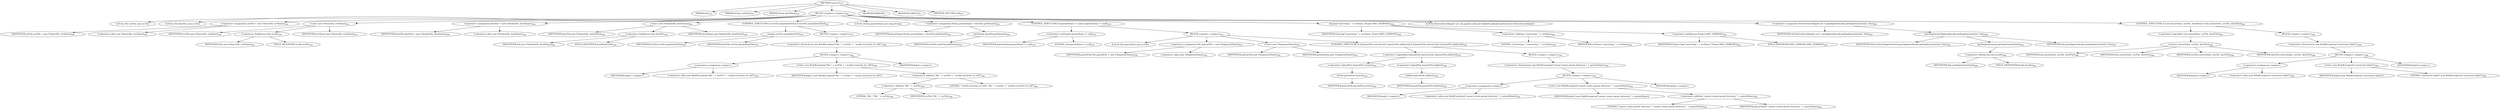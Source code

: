 digraph "convert" {  
"494" [label = <(METHOD,convert)<SUB>237</SUB>> ]
"38" [label = <(PARAM,this)<SUB>237</SUB>> ]
"495" [label = <(PARAM,String srcName)<SUB>237</SUB>> ]
"496" [label = <(PARAM,String destName)<SUB>237</SUB>> ]
"497" [label = <(BLOCK,&lt;empty&gt;,&lt;empty&gt;)<SUB>238</SUB>> ]
"32" [label = <(LOCAL,File srcFile: java.io.File)> ]
"34" [label = <(LOCAL,File destFile: java.io.File)> ]
"498" [label = <(&lt;operator&gt;.assignment,srcFile = new File(srcDir, srcName))<SUB>243</SUB>> ]
"499" [label = <(IDENTIFIER,srcFile,srcFile = new File(srcDir, srcName))<SUB>243</SUB>> ]
"500" [label = <(&lt;operator&gt;.alloc,new File(srcDir, srcName))<SUB>243</SUB>> ]
"501" [label = <(&lt;init&gt;,new File(srcDir, srcName))<SUB>243</SUB>> ]
"31" [label = <(IDENTIFIER,srcFile,new File(srcDir, srcName))<SUB>243</SUB>> ]
"502" [label = <(&lt;operator&gt;.fieldAccess,this.srcDir)<SUB>243</SUB>> ]
"503" [label = <(IDENTIFIER,this,new File(srcDir, srcName))<SUB>243</SUB>> ]
"504" [label = <(FIELD_IDENTIFIER,srcDir,srcDir)<SUB>243</SUB>> ]
"505" [label = <(IDENTIFIER,srcName,new File(srcDir, srcName))<SUB>243</SUB>> ]
"506" [label = <(&lt;operator&gt;.assignment,destFile = new File(destDir, destName))<SUB>244</SUB>> ]
"507" [label = <(IDENTIFIER,destFile,destFile = new File(destDir, destName))<SUB>244</SUB>> ]
"508" [label = <(&lt;operator&gt;.alloc,new File(destDir, destName))<SUB>244</SUB>> ]
"509" [label = <(&lt;init&gt;,new File(destDir, destName))<SUB>244</SUB>> ]
"33" [label = <(IDENTIFIER,destFile,new File(destDir, destName))<SUB>244</SUB>> ]
"510" [label = <(&lt;operator&gt;.fieldAccess,this.destDir)<SUB>244</SUB>> ]
"511" [label = <(IDENTIFIER,this,new File(destDir, destName))<SUB>244</SUB>> ]
"512" [label = <(FIELD_IDENTIFIER,destDir,destDir)<SUB>244</SUB>> ]
"513" [label = <(IDENTIFIER,destName,new File(destDir, destName))<SUB>244</SUB>> ]
"514" [label = <(CONTROL_STRUCTURE,if (srcFile.equals(destFile)),if (srcFile.equals(destFile)))<SUB>247</SUB>> ]
"515" [label = <(equals,srcFile.equals(destFile))<SUB>247</SUB>> ]
"516" [label = <(IDENTIFIER,srcFile,srcFile.equals(destFile))<SUB>247</SUB>> ]
"517" [label = <(IDENTIFIER,destFile,srcFile.equals(destFile))<SUB>247</SUB>> ]
"518" [label = <(BLOCK,&lt;empty&gt;,&lt;empty&gt;)<SUB>247</SUB>> ]
"519" [label = <(&lt;operator&gt;.throw,throw new BuildException(&quot;file &quot; + srcFile + &quot; would overwrite its self&quot;);)<SUB>248</SUB>> ]
"520" [label = <(BLOCK,&lt;empty&gt;,&lt;empty&gt;)<SUB>248</SUB>> ]
"521" [label = <(&lt;operator&gt;.assignment,&lt;empty&gt;)> ]
"522" [label = <(IDENTIFIER,$obj11,&lt;empty&gt;)> ]
"523" [label = <(&lt;operator&gt;.alloc,new BuildException(&quot;file &quot; + srcFile + &quot; would overwrite its self&quot;))<SUB>248</SUB>> ]
"524" [label = <(&lt;init&gt;,new BuildException(&quot;file &quot; + srcFile + &quot; would overwrite its self&quot;))<SUB>248</SUB>> ]
"525" [label = <(IDENTIFIER,$obj11,new BuildException(&quot;file &quot; + srcFile + &quot; would overwrite its self&quot;))> ]
"526" [label = <(&lt;operator&gt;.addition,&quot;file &quot; + srcFile + &quot; would overwrite its self&quot;)<SUB>248</SUB>> ]
"527" [label = <(&lt;operator&gt;.addition,&quot;file &quot; + srcFile)<SUB>248</SUB>> ]
"528" [label = <(LITERAL,&quot;file &quot;,&quot;file &quot; + srcFile)<SUB>248</SUB>> ]
"529" [label = <(IDENTIFIER,srcFile,&quot;file &quot; + srcFile)<SUB>248</SUB>> ]
"530" [label = <(LITERAL,&quot; would overwrite its self&quot;,&quot;file &quot; + srcFile + &quot; would overwrite its self&quot;)<SUB>249</SUB>> ]
"531" [label = <(IDENTIFIER,$obj11,&lt;empty&gt;)> ]
"532" [label = <(LOCAL,String parentName: java.lang.String)> ]
"533" [label = <(&lt;operator&gt;.assignment,String parentName = destFile.getParent())<SUB>254</SUB>> ]
"534" [label = <(IDENTIFIER,parentName,String parentName = destFile.getParent())<SUB>254</SUB>> ]
"535" [label = <(getParent,destFile.getParent())<SUB>254</SUB>> ]
"536" [label = <(IDENTIFIER,destFile,destFile.getParent())<SUB>254</SUB>> ]
"537" [label = <(CONTROL_STRUCTURE,if (parentName != null),if (parentName != null))<SUB>255</SUB>> ]
"538" [label = <(&lt;operator&gt;.notEquals,parentName != null)<SUB>255</SUB>> ]
"539" [label = <(IDENTIFIER,parentName,parentName != null)<SUB>255</SUB>> ]
"540" [label = <(LITERAL,null,parentName != null)<SUB>255</SUB>> ]
"541" [label = <(BLOCK,&lt;empty&gt;,&lt;empty&gt;)<SUB>255</SUB>> ]
"36" [label = <(LOCAL,File parentFile: java.io.File)> ]
"542" [label = <(&lt;operator&gt;.assignment,File parentFile = new File(parentName))<SUB>256</SUB>> ]
"543" [label = <(IDENTIFIER,parentFile,File parentFile = new File(parentName))<SUB>256</SUB>> ]
"544" [label = <(&lt;operator&gt;.alloc,new File(parentName))<SUB>256</SUB>> ]
"545" [label = <(&lt;init&gt;,new File(parentName))<SUB>256</SUB>> ]
"35" [label = <(IDENTIFIER,parentFile,new File(parentName))<SUB>256</SUB>> ]
"546" [label = <(IDENTIFIER,parentName,new File(parentName))<SUB>256</SUB>> ]
"547" [label = <(CONTROL_STRUCTURE,if ((!parentFile.exists()) &amp;&amp; (!parentFile.mkdirs())),if ((!parentFile.exists()) &amp;&amp; (!parentFile.mkdirs())))<SUB>258</SUB>> ]
"548" [label = <(&lt;operator&gt;.logicalAnd,(!parentFile.exists()) &amp;&amp; (!parentFile.mkdirs()))<SUB>258</SUB>> ]
"549" [label = <(&lt;operator&gt;.logicalNot,!parentFile.exists())<SUB>258</SUB>> ]
"550" [label = <(exists,parentFile.exists())<SUB>258</SUB>> ]
"551" [label = <(IDENTIFIER,parentFile,parentFile.exists())<SUB>258</SUB>> ]
"552" [label = <(&lt;operator&gt;.logicalNot,!parentFile.mkdirs())<SUB>258</SUB>> ]
"553" [label = <(mkdirs,parentFile.mkdirs())<SUB>258</SUB>> ]
"554" [label = <(IDENTIFIER,parentFile,parentFile.mkdirs())<SUB>258</SUB>> ]
"555" [label = <(BLOCK,&lt;empty&gt;,&lt;empty&gt;)<SUB>258</SUB>> ]
"556" [label = <(&lt;operator&gt;.throw,throw new BuildException(&quot;cannot create parent directory &quot; + parentName);)<SUB>259</SUB>> ]
"557" [label = <(BLOCK,&lt;empty&gt;,&lt;empty&gt;)<SUB>259</SUB>> ]
"558" [label = <(&lt;operator&gt;.assignment,&lt;empty&gt;)> ]
"559" [label = <(IDENTIFIER,$obj13,&lt;empty&gt;)> ]
"560" [label = <(&lt;operator&gt;.alloc,new BuildException(&quot;cannot create parent directory &quot; + parentName))<SUB>259</SUB>> ]
"561" [label = <(&lt;init&gt;,new BuildException(&quot;cannot create parent directory &quot; + parentName))<SUB>259</SUB>> ]
"562" [label = <(IDENTIFIER,$obj13,new BuildException(&quot;cannot create parent directory &quot; + parentName))> ]
"563" [label = <(&lt;operator&gt;.addition,&quot;cannot create parent directory &quot; + parentName)<SUB>259</SUB>> ]
"564" [label = <(LITERAL,&quot;cannot create parent directory &quot;,&quot;cannot create parent directory &quot; + parentName)<SUB>259</SUB>> ]
"565" [label = <(IDENTIFIER,parentName,&quot;cannot create parent directory &quot; + parentName)<SUB>260</SUB>> ]
"566" [label = <(IDENTIFIER,$obj13,&lt;empty&gt;)> ]
"567" [label = <(log,log(&quot;converting &quot; + srcName, Project.MSG_VERBOSE))<SUB>264</SUB>> ]
"37" [label = <(IDENTIFIER,this,log(&quot;converting &quot; + srcName, Project.MSG_VERBOSE))<SUB>264</SUB>> ]
"568" [label = <(&lt;operator&gt;.addition,&quot;converting &quot; + srcName)<SUB>264</SUB>> ]
"569" [label = <(LITERAL,&quot;converting &quot;,&quot;converting &quot; + srcName)<SUB>264</SUB>> ]
"570" [label = <(IDENTIFIER,srcName,&quot;converting &quot; + srcName)<SUB>264</SUB>> ]
"571" [label = <(&lt;operator&gt;.fieldAccess,Project.MSG_VERBOSE)<SUB>264</SUB>> ]
"572" [label = <(IDENTIFIER,Project,log(&quot;converting &quot; + srcName, Project.MSG_VERBOSE))<SUB>264</SUB>> ]
"573" [label = <(FIELD_IDENTIFIER,MSG_VERBOSE,MSG_VERBOSE)<SUB>264</SUB>> ]
"574" [label = <(LOCAL,Native2AsciiAdapter ad: org.apache.tools.ant.taskdefs.optional.native2ascii.Native2AsciiAdapter)> ]
"575" [label = <(&lt;operator&gt;.assignment,Native2AsciiAdapter ad = getAdapter(facade.getImplementation(), this))<SUB>265</SUB>> ]
"576" [label = <(IDENTIFIER,ad,Native2AsciiAdapter ad = getAdapter(facade.getImplementation(), this))<SUB>265</SUB>> ]
"577" [label = <(getAdapter,getAdapter(facade.getImplementation(), this))<SUB>266</SUB>> ]
"578" [label = <(IDENTIFIER,Native2AsciiAdapterFactory,getAdapter(facade.getImplementation(), this))<SUB>266</SUB>> ]
"579" [label = <(getImplementation,getImplementation())<SUB>266</SUB>> ]
"580" [label = <(&lt;operator&gt;.fieldAccess,this.facade)<SUB>266</SUB>> ]
"581" [label = <(IDENTIFIER,this,getImplementation())<SUB>266</SUB>> ]
"582" [label = <(FIELD_IDENTIFIER,facade,facade)<SUB>266</SUB>> ]
"39" [label = <(IDENTIFIER,this,getAdapter(facade.getImplementation(), this))<SUB>267</SUB>> ]
"583" [label = <(CONTROL_STRUCTURE,if (!ad.convert(this, srcFile, destFile)),if (!ad.convert(this, srcFile, destFile)))<SUB>268</SUB>> ]
"584" [label = <(&lt;operator&gt;.logicalNot,!ad.convert(this, srcFile, destFile))<SUB>268</SUB>> ]
"585" [label = <(convert,convert(this, srcFile, destFile))<SUB>268</SUB>> ]
"586" [label = <(IDENTIFIER,ad,convert(this, srcFile, destFile))<SUB>268</SUB>> ]
"40" [label = <(IDENTIFIER,this,convert(this, srcFile, destFile))<SUB>268</SUB>> ]
"587" [label = <(IDENTIFIER,srcFile,convert(this, srcFile, destFile))<SUB>268</SUB>> ]
"588" [label = <(IDENTIFIER,destFile,convert(this, srcFile, destFile))<SUB>268</SUB>> ]
"589" [label = <(BLOCK,&lt;empty&gt;,&lt;empty&gt;)<SUB>268</SUB>> ]
"590" [label = <(&lt;operator&gt;.throw,throw new BuildException(&quot;conversion failed&quot;);)<SUB>269</SUB>> ]
"591" [label = <(BLOCK,&lt;empty&gt;,&lt;empty&gt;)<SUB>269</SUB>> ]
"592" [label = <(&lt;operator&gt;.assignment,&lt;empty&gt;)> ]
"593" [label = <(IDENTIFIER,$obj14,&lt;empty&gt;)> ]
"594" [label = <(&lt;operator&gt;.alloc,new BuildException(&quot;conversion failed&quot;))<SUB>269</SUB>> ]
"595" [label = <(&lt;init&gt;,new BuildException(&quot;conversion failed&quot;))<SUB>269</SUB>> ]
"596" [label = <(IDENTIFIER,$obj14,new BuildException(&quot;conversion failed&quot;))> ]
"597" [label = <(LITERAL,&quot;conversion failed&quot;,new BuildException(&quot;conversion failed&quot;))<SUB>269</SUB>> ]
"598" [label = <(IDENTIFIER,$obj14,&lt;empty&gt;)> ]
"599" [label = <(MODIFIER,PRIVATE)> ]
"600" [label = <(MODIFIER,VIRTUAL)> ]
"601" [label = <(METHOD_RETURN,void)<SUB>237</SUB>> ]
  "494" -> "38" 
  "494" -> "495" 
  "494" -> "496" 
  "494" -> "497" 
  "494" -> "599" 
  "494" -> "600" 
  "494" -> "601" 
  "497" -> "32" 
  "497" -> "34" 
  "497" -> "498" 
  "497" -> "501" 
  "497" -> "506" 
  "497" -> "509" 
  "497" -> "514" 
  "497" -> "532" 
  "497" -> "533" 
  "497" -> "537" 
  "497" -> "567" 
  "497" -> "574" 
  "497" -> "575" 
  "497" -> "583" 
  "498" -> "499" 
  "498" -> "500" 
  "501" -> "31" 
  "501" -> "502" 
  "501" -> "505" 
  "502" -> "503" 
  "502" -> "504" 
  "506" -> "507" 
  "506" -> "508" 
  "509" -> "33" 
  "509" -> "510" 
  "509" -> "513" 
  "510" -> "511" 
  "510" -> "512" 
  "514" -> "515" 
  "514" -> "518" 
  "515" -> "516" 
  "515" -> "517" 
  "518" -> "519" 
  "519" -> "520" 
  "520" -> "521" 
  "520" -> "524" 
  "520" -> "531" 
  "521" -> "522" 
  "521" -> "523" 
  "524" -> "525" 
  "524" -> "526" 
  "526" -> "527" 
  "526" -> "530" 
  "527" -> "528" 
  "527" -> "529" 
  "533" -> "534" 
  "533" -> "535" 
  "535" -> "536" 
  "537" -> "538" 
  "537" -> "541" 
  "538" -> "539" 
  "538" -> "540" 
  "541" -> "36" 
  "541" -> "542" 
  "541" -> "545" 
  "541" -> "547" 
  "542" -> "543" 
  "542" -> "544" 
  "545" -> "35" 
  "545" -> "546" 
  "547" -> "548" 
  "547" -> "555" 
  "548" -> "549" 
  "548" -> "552" 
  "549" -> "550" 
  "550" -> "551" 
  "552" -> "553" 
  "553" -> "554" 
  "555" -> "556" 
  "556" -> "557" 
  "557" -> "558" 
  "557" -> "561" 
  "557" -> "566" 
  "558" -> "559" 
  "558" -> "560" 
  "561" -> "562" 
  "561" -> "563" 
  "563" -> "564" 
  "563" -> "565" 
  "567" -> "37" 
  "567" -> "568" 
  "567" -> "571" 
  "568" -> "569" 
  "568" -> "570" 
  "571" -> "572" 
  "571" -> "573" 
  "575" -> "576" 
  "575" -> "577" 
  "577" -> "578" 
  "577" -> "579" 
  "577" -> "39" 
  "579" -> "580" 
  "580" -> "581" 
  "580" -> "582" 
  "583" -> "584" 
  "583" -> "589" 
  "584" -> "585" 
  "585" -> "586" 
  "585" -> "40" 
  "585" -> "587" 
  "585" -> "588" 
  "589" -> "590" 
  "590" -> "591" 
  "591" -> "592" 
  "591" -> "595" 
  "591" -> "598" 
  "592" -> "593" 
  "592" -> "594" 
  "595" -> "596" 
  "595" -> "597" 
}
